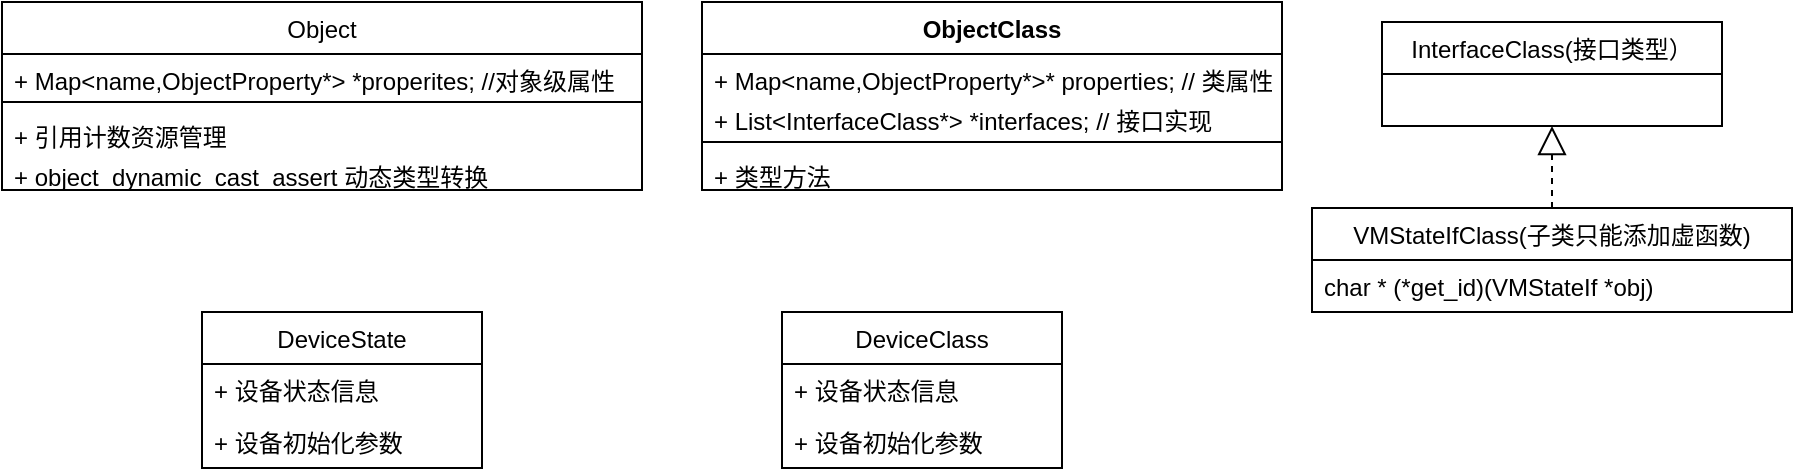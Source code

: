 <mxfile version="16.6.1" type="github">
  <diagram id="s7khT9hOSnQoJCwWfRDU" name="Page-1">
    <mxGraphModel dx="1422" dy="849" grid="1" gridSize="10" guides="1" tooltips="1" connect="1" arrows="1" fold="1" page="1" pageScale="1" pageWidth="827" pageHeight="1169" math="0" shadow="0">
      <root>
        <mxCell id="0" />
        <mxCell id="1" parent="0" />
        <mxCell id="QnAGGfaAY6AX2OodTETw-1" value="Object" style="swimlane;fontStyle=0;childLayout=stackLayout;horizontal=1;startSize=26;fillColor=none;horizontalStack=0;resizeParent=1;resizeParentMax=0;resizeLast=0;collapsible=1;marginBottom=0;" vertex="1" parent="1">
          <mxGeometry x="40" y="320" width="320" height="94" as="geometry" />
        </mxCell>
        <mxCell id="QnAGGfaAY6AX2OodTETw-2" value="+ Map&lt;name,ObjectProperty*&gt; *properites; //对象级属性" style="text;strokeColor=none;fillColor=none;align=left;verticalAlign=top;spacingLeft=4;spacingRight=4;overflow=hidden;rotatable=0;points=[[0,0.5],[1,0.5]];portConstraint=eastwest;" vertex="1" parent="QnAGGfaAY6AX2OodTETw-1">
          <mxGeometry y="26" width="320" height="20" as="geometry" />
        </mxCell>
        <mxCell id="QnAGGfaAY6AX2OodTETw-9" value="" style="line;strokeWidth=1;fillColor=none;align=left;verticalAlign=middle;spacingTop=-1;spacingLeft=3;spacingRight=3;rotatable=0;labelPosition=right;points=[];portConstraint=eastwest;" vertex="1" parent="QnAGGfaAY6AX2OodTETw-1">
          <mxGeometry y="46" width="320" height="8" as="geometry" />
        </mxCell>
        <mxCell id="QnAGGfaAY6AX2OodTETw-3" value="+ 引用计数资源管理" style="text;strokeColor=none;fillColor=none;align=left;verticalAlign=top;spacingLeft=4;spacingRight=4;overflow=hidden;rotatable=0;points=[[0,0.5],[1,0.5]];portConstraint=eastwest;" vertex="1" parent="QnAGGfaAY6AX2OodTETw-1">
          <mxGeometry y="54" width="320" height="20" as="geometry" />
        </mxCell>
        <mxCell id="QnAGGfaAY6AX2OodTETw-10" value="+ object_dynamic_cast_assert 动态类型转换" style="text;strokeColor=none;fillColor=none;align=left;verticalAlign=top;spacingLeft=4;spacingRight=4;overflow=hidden;rotatable=0;points=[[0,0.5],[1,0.5]];portConstraint=eastwest;" vertex="1" parent="QnAGGfaAY6AX2OodTETw-1">
          <mxGeometry y="74" width="320" height="20" as="geometry" />
        </mxCell>
        <mxCell id="QnAGGfaAY6AX2OodTETw-5" value="ObjectClass" style="swimlane;fontStyle=1;align=center;verticalAlign=top;childLayout=stackLayout;horizontal=1;startSize=26;horizontalStack=0;resizeParent=1;resizeParentMax=0;resizeLast=0;collapsible=1;marginBottom=0;" vertex="1" parent="1">
          <mxGeometry x="390" y="320" width="290" height="94" as="geometry" />
        </mxCell>
        <mxCell id="QnAGGfaAY6AX2OodTETw-6" value="+ Map&lt;name,ObjectProperty*&gt;* properties; // 类属性" style="text;strokeColor=none;fillColor=none;align=left;verticalAlign=top;spacingLeft=4;spacingRight=4;overflow=hidden;rotatable=0;points=[[0,0.5],[1,0.5]];portConstraint=eastwest;" vertex="1" parent="QnAGGfaAY6AX2OodTETw-5">
          <mxGeometry y="26" width="290" height="20" as="geometry" />
        </mxCell>
        <mxCell id="QnAGGfaAY6AX2OodTETw-15" value="+ List&lt;InterfaceClass*&gt; *interfaces; // 接口实现" style="text;strokeColor=none;fillColor=none;align=left;verticalAlign=top;spacingLeft=4;spacingRight=4;overflow=hidden;rotatable=0;points=[[0,0.5],[1,0.5]];portConstraint=eastwest;" vertex="1" parent="QnAGGfaAY6AX2OodTETw-5">
          <mxGeometry y="46" width="290" height="20" as="geometry" />
        </mxCell>
        <mxCell id="QnAGGfaAY6AX2OodTETw-7" value="" style="line;strokeWidth=1;fillColor=none;align=left;verticalAlign=middle;spacingTop=-1;spacingLeft=3;spacingRight=3;rotatable=0;labelPosition=right;points=[];portConstraint=eastwest;" vertex="1" parent="QnAGGfaAY6AX2OodTETw-5">
          <mxGeometry y="66" width="290" height="8" as="geometry" />
        </mxCell>
        <mxCell id="QnAGGfaAY6AX2OodTETw-8" value="+ 类型方法" style="text;strokeColor=none;fillColor=none;align=left;verticalAlign=top;spacingLeft=4;spacingRight=4;overflow=hidden;rotatable=0;points=[[0,0.5],[1,0.5]];portConstraint=eastwest;" vertex="1" parent="QnAGGfaAY6AX2OodTETw-5">
          <mxGeometry y="74" width="290" height="20" as="geometry" />
        </mxCell>
        <mxCell id="QnAGGfaAY6AX2OodTETw-11" value="DeviceState" style="swimlane;fontStyle=0;childLayout=stackLayout;horizontal=1;startSize=26;fillColor=none;horizontalStack=0;resizeParent=1;resizeParentMax=0;resizeLast=0;collapsible=1;marginBottom=0;" vertex="1" parent="1">
          <mxGeometry x="140" y="475" width="140" height="78" as="geometry" />
        </mxCell>
        <mxCell id="QnAGGfaAY6AX2OodTETw-12" value="+ 设备状态信息" style="text;strokeColor=none;fillColor=none;align=left;verticalAlign=top;spacingLeft=4;spacingRight=4;overflow=hidden;rotatable=0;points=[[0,0.5],[1,0.5]];portConstraint=eastwest;" vertex="1" parent="QnAGGfaAY6AX2OodTETw-11">
          <mxGeometry y="26" width="140" height="26" as="geometry" />
        </mxCell>
        <mxCell id="QnAGGfaAY6AX2OodTETw-13" value="+ 设备初始化参数" style="text;strokeColor=none;fillColor=none;align=left;verticalAlign=top;spacingLeft=4;spacingRight=4;overflow=hidden;rotatable=0;points=[[0,0.5],[1,0.5]];portConstraint=eastwest;" vertex="1" parent="QnAGGfaAY6AX2OodTETw-11">
          <mxGeometry y="52" width="140" height="26" as="geometry" />
        </mxCell>
        <mxCell id="QnAGGfaAY6AX2OodTETw-16" value="InterfaceClass(接口类型）" style="swimlane;fontStyle=0;childLayout=stackLayout;horizontal=1;startSize=26;fillColor=none;horizontalStack=0;resizeParent=1;resizeParentMax=0;resizeLast=0;collapsible=1;marginBottom=0;" vertex="1" parent="1">
          <mxGeometry x="730" y="330" width="170" height="52" as="geometry" />
        </mxCell>
        <mxCell id="QnAGGfaAY6AX2OodTETw-21" value="VMStateIfClass(子类只能添加虚函数)" style="swimlane;fontStyle=0;childLayout=stackLayout;horizontal=1;startSize=26;fillColor=none;horizontalStack=0;resizeParent=1;resizeParentMax=0;resizeLast=0;collapsible=1;marginBottom=0;" vertex="1" parent="1">
          <mxGeometry x="695" y="423" width="240" height="52" as="geometry" />
        </mxCell>
        <mxCell id="QnAGGfaAY6AX2OodTETw-22" value="char * (*get_id)(VMStateIf *obj)" style="text;strokeColor=none;fillColor=none;align=left;verticalAlign=top;spacingLeft=4;spacingRight=4;overflow=hidden;rotatable=0;points=[[0,0.5],[1,0.5]];portConstraint=eastwest;" vertex="1" parent="QnAGGfaAY6AX2OodTETw-21">
          <mxGeometry y="26" width="240" height="26" as="geometry" />
        </mxCell>
        <mxCell id="QnAGGfaAY6AX2OodTETw-25" value="" style="endArrow=block;dashed=1;endFill=0;endSize=12;html=1;rounded=0;entryX=0.5;entryY=1;entryDx=0;entryDy=0;exitX=0.5;exitY=0;exitDx=0;exitDy=0;" edge="1" parent="1" source="QnAGGfaAY6AX2OodTETw-21" target="QnAGGfaAY6AX2OodTETw-16">
          <mxGeometry width="160" relative="1" as="geometry">
            <mxPoint x="630" y="570" as="sourcePoint" />
            <mxPoint x="790" y="570" as="targetPoint" />
          </mxGeometry>
        </mxCell>
        <mxCell id="QnAGGfaAY6AX2OodTETw-26" value="DeviceClass" style="swimlane;fontStyle=0;childLayout=stackLayout;horizontal=1;startSize=26;fillColor=none;horizontalStack=0;resizeParent=1;resizeParentMax=0;resizeLast=0;collapsible=1;marginBottom=0;" vertex="1" parent="1">
          <mxGeometry x="430" y="475" width="140" height="78" as="geometry" />
        </mxCell>
        <mxCell id="QnAGGfaAY6AX2OodTETw-27" value="+ 设备状态信息" style="text;strokeColor=none;fillColor=none;align=left;verticalAlign=top;spacingLeft=4;spacingRight=4;overflow=hidden;rotatable=0;points=[[0,0.5],[1,0.5]];portConstraint=eastwest;" vertex="1" parent="QnAGGfaAY6AX2OodTETw-26">
          <mxGeometry y="26" width="140" height="26" as="geometry" />
        </mxCell>
        <mxCell id="QnAGGfaAY6AX2OodTETw-28" value="+ 设备初始化参数" style="text;strokeColor=none;fillColor=none;align=left;verticalAlign=top;spacingLeft=4;spacingRight=4;overflow=hidden;rotatable=0;points=[[0,0.5],[1,0.5]];portConstraint=eastwest;" vertex="1" parent="QnAGGfaAY6AX2OodTETw-26">
          <mxGeometry y="52" width="140" height="26" as="geometry" />
        </mxCell>
      </root>
    </mxGraphModel>
  </diagram>
</mxfile>
